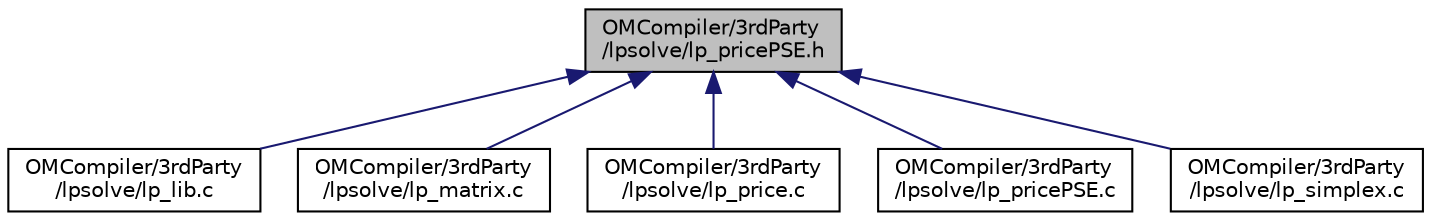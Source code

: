 digraph "OMCompiler/3rdParty/lpsolve/lp_pricePSE.h"
{
  edge [fontname="Helvetica",fontsize="10",labelfontname="Helvetica",labelfontsize="10"];
  node [fontname="Helvetica",fontsize="10",shape=record];
  Node2 [label="OMCompiler/3rdParty\l/lpsolve/lp_pricePSE.h",height=0.2,width=0.4,color="black", fillcolor="grey75", style="filled", fontcolor="black"];
  Node2 -> Node3 [dir="back",color="midnightblue",fontsize="10",style="solid",fontname="Helvetica"];
  Node3 [label="OMCompiler/3rdParty\l/lpsolve/lp_lib.c",height=0.2,width=0.4,color="black", fillcolor="white", style="filled",URL="$d4/d79/lp__lib_8c.html"];
  Node2 -> Node4 [dir="back",color="midnightblue",fontsize="10",style="solid",fontname="Helvetica"];
  Node4 [label="OMCompiler/3rdParty\l/lpsolve/lp_matrix.c",height=0.2,width=0.4,color="black", fillcolor="white", style="filled",URL="$dc/d9a/lp__matrix_8c.html"];
  Node2 -> Node5 [dir="back",color="midnightblue",fontsize="10",style="solid",fontname="Helvetica"];
  Node5 [label="OMCompiler/3rdParty\l/lpsolve/lp_price.c",height=0.2,width=0.4,color="black", fillcolor="white", style="filled",URL="$d2/d46/lp__price_8c.html"];
  Node2 -> Node6 [dir="back",color="midnightblue",fontsize="10",style="solid",fontname="Helvetica"];
  Node6 [label="OMCompiler/3rdParty\l/lpsolve/lp_pricePSE.c",height=0.2,width=0.4,color="black", fillcolor="white", style="filled",URL="$da/d29/lp__price_p_s_e_8c.html"];
  Node2 -> Node7 [dir="back",color="midnightblue",fontsize="10",style="solid",fontname="Helvetica"];
  Node7 [label="OMCompiler/3rdParty\l/lpsolve/lp_simplex.c",height=0.2,width=0.4,color="black", fillcolor="white", style="filled",URL="$d2/d6c/lp__simplex_8c.html"];
}
